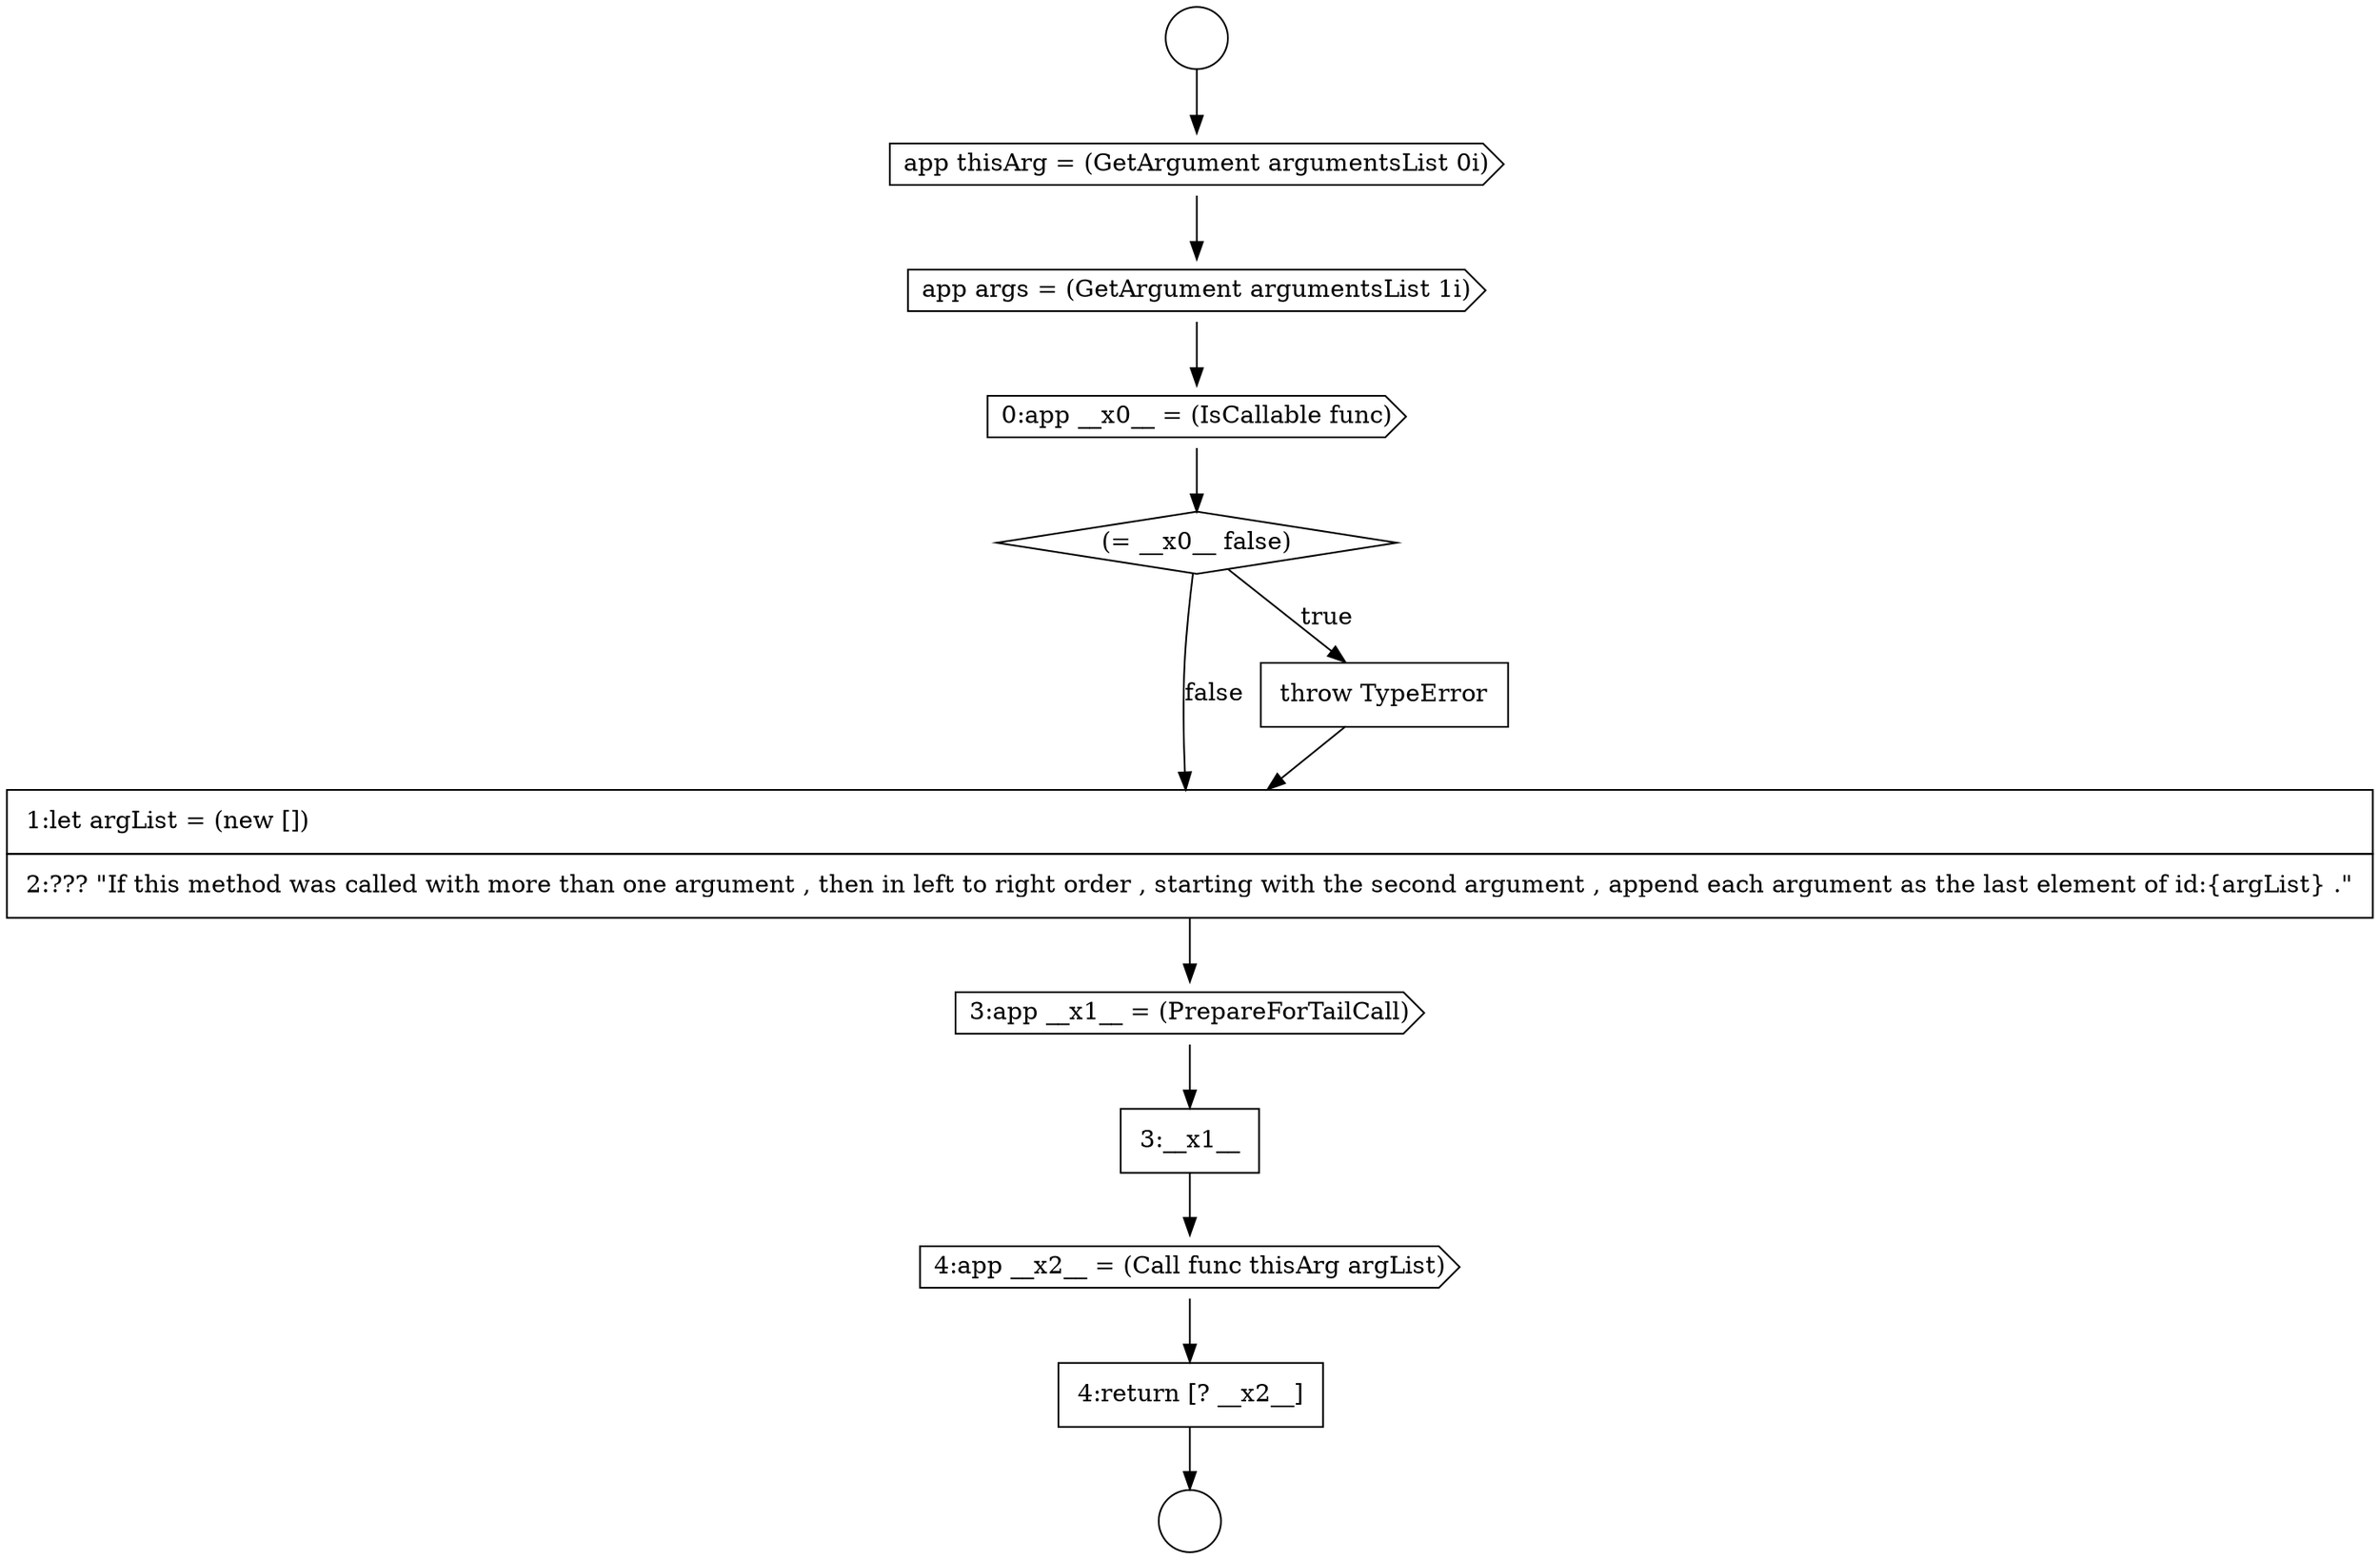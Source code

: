 digraph {
  node11645 [shape=circle label=" " color="black" fillcolor="white" style=filled]
  node11652 [shape=cds, label=<<font color="black">3:app __x1__ = (PrepareForTailCall)</font>> color="black" fillcolor="white" style=filled]
  node11646 [shape=cds, label=<<font color="black">app thisArg = (GetArgument argumentsList 0i)</font>> color="black" fillcolor="white" style=filled]
  node11651 [shape=none, margin=0, label=<<font color="black">
    <table border="0" cellborder="1" cellspacing="0" cellpadding="10">
      <tr><td align="left">1:let argList = (new [])</td></tr>
      <tr><td align="left">2:??? &quot;If this method was called with more than one argument , then in left to right order , starting with the second argument , append each argument as the last element of id:{argList} .&quot;</td></tr>
    </table>
  </font>> color="black" fillcolor="white" style=filled]
  node11655 [shape=none, margin=0, label=<<font color="black">
    <table border="0" cellborder="1" cellspacing="0" cellpadding="10">
      <tr><td align="left">4:return [? __x2__]</td></tr>
    </table>
  </font>> color="black" fillcolor="white" style=filled]
  node11654 [shape=cds, label=<<font color="black">4:app __x2__ = (Call func thisArg argList)</font>> color="black" fillcolor="white" style=filled]
  node11647 [shape=cds, label=<<font color="black">app args = (GetArgument argumentsList 1i)</font>> color="black" fillcolor="white" style=filled]
  node11650 [shape=none, margin=0, label=<<font color="black">
    <table border="0" cellborder="1" cellspacing="0" cellpadding="10">
      <tr><td align="left">throw TypeError</td></tr>
    </table>
  </font>> color="black" fillcolor="white" style=filled]
  node11653 [shape=none, margin=0, label=<<font color="black">
    <table border="0" cellborder="1" cellspacing="0" cellpadding="10">
      <tr><td align="left">3:__x1__</td></tr>
    </table>
  </font>> color="black" fillcolor="white" style=filled]
  node11648 [shape=cds, label=<<font color="black">0:app __x0__ = (IsCallable func)</font>> color="black" fillcolor="white" style=filled]
  node11644 [shape=circle label=" " color="black" fillcolor="white" style=filled]
  node11649 [shape=diamond, label=<<font color="black">(= __x0__ false)</font>> color="black" fillcolor="white" style=filled]
  node11651 -> node11652 [ color="black"]
  node11649 -> node11650 [label=<<font color="black">true</font>> color="black"]
  node11649 -> node11651 [label=<<font color="black">false</font>> color="black"]
  node11646 -> node11647 [ color="black"]
  node11648 -> node11649 [ color="black"]
  node11655 -> node11645 [ color="black"]
  node11653 -> node11654 [ color="black"]
  node11647 -> node11648 [ color="black"]
  node11652 -> node11653 [ color="black"]
  node11650 -> node11651 [ color="black"]
  node11644 -> node11646 [ color="black"]
  node11654 -> node11655 [ color="black"]
}
